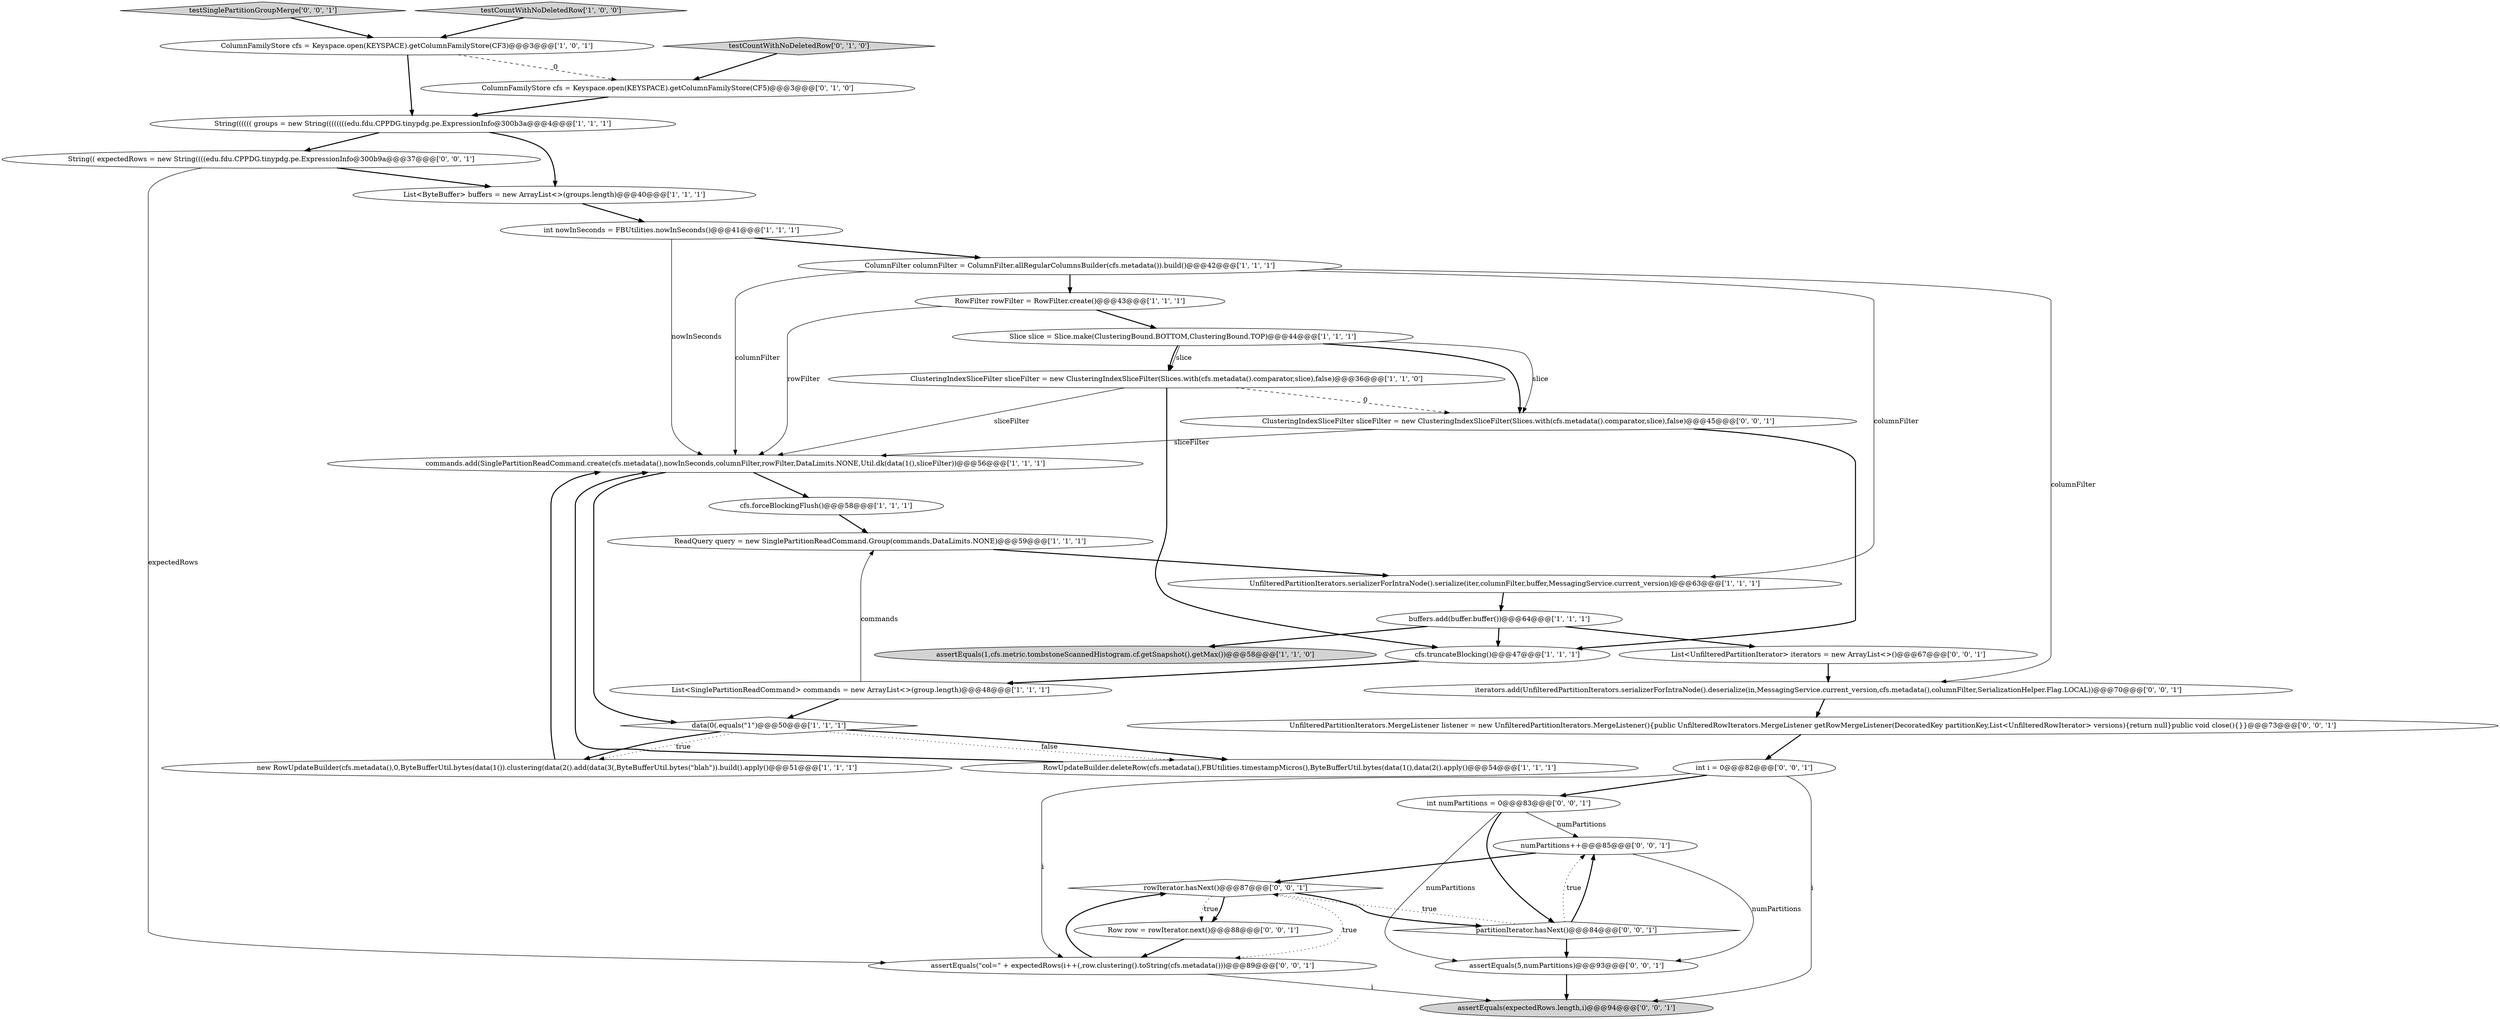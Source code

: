 digraph {
29 [style = filled, label = "numPartitions++@@@85@@@['0', '0', '1']", fillcolor = white, shape = ellipse image = "AAA0AAABBB3BBB"];
22 [style = filled, label = "partitionIterator.hasNext()@@@84@@@['0', '0', '1']", fillcolor = white, shape = diamond image = "AAA0AAABBB3BBB"];
8 [style = filled, label = "new RowUpdateBuilder(cfs.metadata(),0,ByteBufferUtil.bytes(data(1()).clustering(data(2().add(data(3(,ByteBufferUtil.bytes(\"blah\")).build().apply()@@@51@@@['1', '1', '1']", fillcolor = white, shape = ellipse image = "AAA0AAABBB1BBB"];
3 [style = filled, label = "ColumnFamilyStore cfs = Keyspace.open(KEYSPACE).getColumnFamilyStore(CF3)@@@3@@@['1', '0', '1']", fillcolor = white, shape = ellipse image = "AAA0AAABBB1BBB"];
6 [style = filled, label = "RowFilter rowFilter = RowFilter.create()@@@43@@@['1', '1', '1']", fillcolor = white, shape = ellipse image = "AAA0AAABBB1BBB"];
18 [style = filled, label = "ClusteringIndexSliceFilter sliceFilter = new ClusteringIndexSliceFilter(Slices.with(cfs.metadata().comparator,slice),false)@@@36@@@['1', '1', '0']", fillcolor = white, shape = ellipse image = "AAA0AAABBB1BBB"];
25 [style = filled, label = "UnfilteredPartitionIterators.MergeListener listener = new UnfilteredPartitionIterators.MergeListener(){public UnfilteredRowIterators.MergeListener getRowMergeListener(DecoratedKey partitionKey,List<UnfilteredRowIterator> versions){return null}public void close(){}}@@@73@@@['0', '0', '1']", fillcolor = white, shape = ellipse image = "AAA0AAABBB3BBB"];
26 [style = filled, label = "int numPartitions = 0@@@83@@@['0', '0', '1']", fillcolor = white, shape = ellipse image = "AAA0AAABBB3BBB"];
13 [style = filled, label = "int nowInSeconds = FBUtilities.nowInSeconds()@@@41@@@['1', '1', '1']", fillcolor = white, shape = ellipse image = "AAA0AAABBB1BBB"];
20 [style = filled, label = "testCountWithNoDeletedRow['0', '1', '0']", fillcolor = lightgray, shape = diamond image = "AAA0AAABBB2BBB"];
7 [style = filled, label = "commands.add(SinglePartitionReadCommand.create(cfs.metadata(),nowInSeconds,columnFilter,rowFilter,DataLimits.NONE,Util.dk(data(1(),sliceFilter))@@@56@@@['1', '1', '1']", fillcolor = white, shape = ellipse image = "AAA0AAABBB1BBB"];
30 [style = filled, label = "String(( expectedRows = new String((((edu.fdu.CPPDG.tinypdg.pe.ExpressionInfo@300b9a@@@37@@@['0', '0', '1']", fillcolor = white, shape = ellipse image = "AAA0AAABBB3BBB"];
19 [style = filled, label = "Slice slice = Slice.make(ClusteringBound.BOTTOM,ClusteringBound.TOP)@@@44@@@['1', '1', '1']", fillcolor = white, shape = ellipse image = "AAA0AAABBB1BBB"];
0 [style = filled, label = "String(((((( groups = new String((((((((edu.fdu.CPPDG.tinypdg.pe.ExpressionInfo@300b3a@@@4@@@['1', '1', '1']", fillcolor = white, shape = ellipse image = "AAA0AAABBB1BBB"];
35 [style = filled, label = "List<UnfilteredPartitionIterator> iterators = new ArrayList<>()@@@67@@@['0', '0', '1']", fillcolor = white, shape = ellipse image = "AAA0AAABBB3BBB"];
28 [style = filled, label = "rowIterator.hasNext()@@@87@@@['0', '0', '1']", fillcolor = white, shape = diamond image = "AAA0AAABBB3BBB"];
2 [style = filled, label = "cfs.forceBlockingFlush()@@@58@@@['1', '1', '1']", fillcolor = white, shape = ellipse image = "AAA0AAABBB1BBB"];
14 [style = filled, label = "UnfilteredPartitionIterators.serializerForIntraNode().serialize(iter,columnFilter,buffer,MessagingService.current_version)@@@63@@@['1', '1', '1']", fillcolor = white, shape = ellipse image = "AAA0AAABBB1BBB"];
36 [style = filled, label = "testSinglePartitionGroupMerge['0', '0', '1']", fillcolor = lightgray, shape = diamond image = "AAA0AAABBB3BBB"];
16 [style = filled, label = "RowUpdateBuilder.deleteRow(cfs.metadata(),FBUtilities.timestampMicros(),ByteBufferUtil.bytes(data(1(),data(2().apply()@@@54@@@['1', '1', '1']", fillcolor = white, shape = ellipse image = "AAA0AAABBB1BBB"];
23 [style = filled, label = "assertEquals(expectedRows.length,i)@@@94@@@['0', '0', '1']", fillcolor = lightgray, shape = ellipse image = "AAA0AAABBB3BBB"];
9 [style = filled, label = "assertEquals(1,cfs.metric.tombstoneScannedHistogram.cf.getSnapshot().getMax())@@@58@@@['1', '1', '0']", fillcolor = lightgray, shape = ellipse image = "AAA0AAABBB1BBB"];
10 [style = filled, label = "List<SinglePartitionReadCommand> commands = new ArrayList<>(group.length)@@@48@@@['1', '1', '1']", fillcolor = white, shape = ellipse image = "AAA0AAABBB1BBB"];
15 [style = filled, label = "cfs.truncateBlocking()@@@47@@@['1', '1', '1']", fillcolor = white, shape = ellipse image = "AAA0AAABBB1BBB"];
33 [style = filled, label = "Row row = rowIterator.next()@@@88@@@['0', '0', '1']", fillcolor = white, shape = ellipse image = "AAA0AAABBB3BBB"];
34 [style = filled, label = "iterators.add(UnfilteredPartitionIterators.serializerForIntraNode().deserialize(in,MessagingService.current_version,cfs.metadata(),columnFilter,SerializationHelper.Flag.LOCAL))@@@70@@@['0', '0', '1']", fillcolor = white, shape = ellipse image = "AAA0AAABBB3BBB"];
12 [style = filled, label = "List<ByteBuffer> buffers = new ArrayList<>(groups.length)@@@40@@@['1', '1', '1']", fillcolor = white, shape = ellipse image = "AAA0AAABBB1BBB"];
27 [style = filled, label = "assertEquals(\"col=\" + expectedRows(i++(,row.clustering().toString(cfs.metadata()))@@@89@@@['0', '0', '1']", fillcolor = white, shape = ellipse image = "AAA0AAABBB3BBB"];
31 [style = filled, label = "int i = 0@@@82@@@['0', '0', '1']", fillcolor = white, shape = ellipse image = "AAA0AAABBB3BBB"];
1 [style = filled, label = "data(0(.equals(\"1\")@@@50@@@['1', '1', '1']", fillcolor = white, shape = diamond image = "AAA0AAABBB1BBB"];
21 [style = filled, label = "ColumnFamilyStore cfs = Keyspace.open(KEYSPACE).getColumnFamilyStore(CF5)@@@3@@@['0', '1', '0']", fillcolor = white, shape = ellipse image = "AAA1AAABBB2BBB"];
17 [style = filled, label = "ColumnFilter columnFilter = ColumnFilter.allRegularColumnsBuilder(cfs.metadata()).build()@@@42@@@['1', '1', '1']", fillcolor = white, shape = ellipse image = "AAA0AAABBB1BBB"];
4 [style = filled, label = "buffers.add(buffer.buffer())@@@64@@@['1', '1', '1']", fillcolor = white, shape = ellipse image = "AAA0AAABBB1BBB"];
11 [style = filled, label = "ReadQuery query = new SinglePartitionReadCommand.Group(commands,DataLimits.NONE)@@@59@@@['1', '1', '1']", fillcolor = white, shape = ellipse image = "AAA0AAABBB1BBB"];
24 [style = filled, label = "ClusteringIndexSliceFilter sliceFilter = new ClusteringIndexSliceFilter(Slices.with(cfs.metadata().comparator,slice),false)@@@45@@@['0', '0', '1']", fillcolor = white, shape = ellipse image = "AAA0AAABBB3BBB"];
5 [style = filled, label = "testCountWithNoDeletedRow['1', '0', '0']", fillcolor = lightgray, shape = diamond image = "AAA0AAABBB1BBB"];
32 [style = filled, label = "assertEquals(5,numPartitions)@@@93@@@['0', '0', '1']", fillcolor = white, shape = ellipse image = "AAA0AAABBB3BBB"];
22->29 [style = bold, label=""];
26->22 [style = bold, label=""];
33->27 [style = bold, label=""];
32->23 [style = bold, label=""];
1->8 [style = dotted, label="true"];
22->28 [style = dotted, label="true"];
28->33 [style = dotted, label="true"];
18->7 [style = solid, label="sliceFilter"];
17->14 [style = solid, label="columnFilter"];
27->28 [style = bold, label=""];
2->11 [style = bold, label=""];
13->17 [style = bold, label=""];
36->3 [style = bold, label=""];
19->24 [style = solid, label="slice"];
4->35 [style = bold, label=""];
24->15 [style = bold, label=""];
1->8 [style = bold, label=""];
29->28 [style = bold, label=""];
3->21 [style = dashed, label="0"];
30->27 [style = solid, label="expectedRows"];
18->24 [style = dashed, label="0"];
19->24 [style = bold, label=""];
6->19 [style = bold, label=""];
28->27 [style = dotted, label="true"];
31->26 [style = bold, label=""];
11->14 [style = bold, label=""];
12->13 [style = bold, label=""];
22->32 [style = bold, label=""];
22->29 [style = dotted, label="true"];
28->22 [style = bold, label=""];
10->1 [style = bold, label=""];
20->21 [style = bold, label=""];
27->23 [style = solid, label="i"];
31->23 [style = solid, label="i"];
31->27 [style = solid, label="i"];
0->12 [style = bold, label=""];
17->6 [style = bold, label=""];
28->33 [style = bold, label=""];
3->0 [style = bold, label=""];
4->9 [style = bold, label=""];
18->15 [style = bold, label=""];
30->12 [style = bold, label=""];
6->7 [style = solid, label="rowFilter"];
19->18 [style = solid, label="slice"];
1->16 [style = dotted, label="false"];
26->32 [style = solid, label="numPartitions"];
25->31 [style = bold, label=""];
8->7 [style = bold, label=""];
16->7 [style = bold, label=""];
0->30 [style = bold, label=""];
17->34 [style = solid, label="columnFilter"];
5->3 [style = bold, label=""];
7->1 [style = bold, label=""];
14->4 [style = bold, label=""];
34->25 [style = bold, label=""];
26->29 [style = solid, label="numPartitions"];
1->16 [style = bold, label=""];
4->15 [style = bold, label=""];
21->0 [style = bold, label=""];
35->34 [style = bold, label=""];
13->7 [style = solid, label="nowInSeconds"];
19->18 [style = bold, label=""];
29->32 [style = solid, label="numPartitions"];
15->10 [style = bold, label=""];
10->11 [style = solid, label="commands"];
17->7 [style = solid, label="columnFilter"];
24->7 [style = solid, label="sliceFilter"];
7->2 [style = bold, label=""];
}
